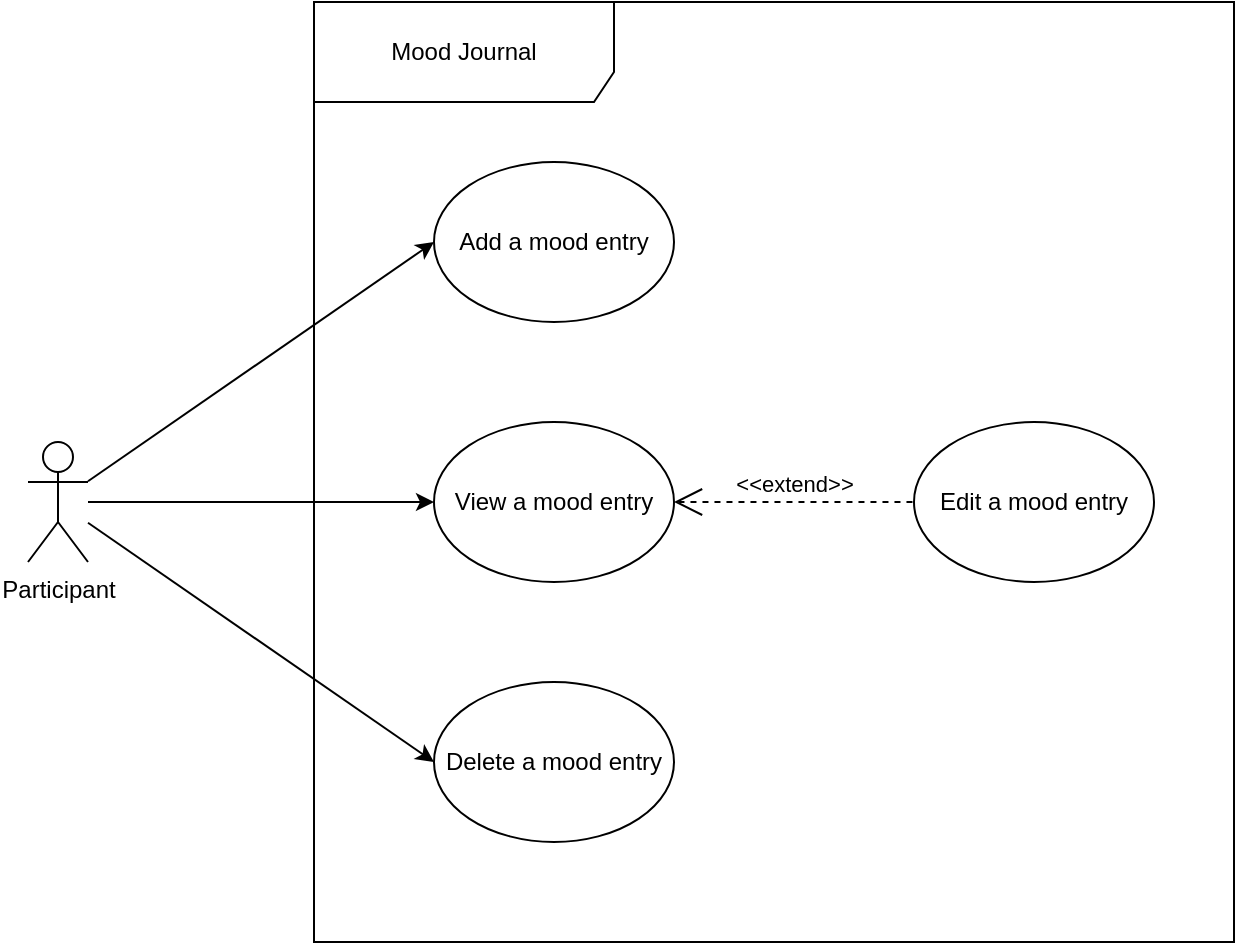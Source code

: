 <mxfile version="12.3.2" type="device" pages="1"><diagram id="MPzVk85SoiUDYI2aGzaJ" name="Mood Journal"><mxGraphModel dx="946" dy="725" grid="1" gridSize="10" guides="1" tooltips="1" connect="1" arrows="1" fold="1" page="1" pageScale="1" pageWidth="827" pageHeight="1169" math="0" shadow="0"><root><mxCell id="0"/><mxCell id="1" parent="0"/><mxCell id="8ZvXLqT2ydjNxi2zeX_P-25" value="Participant" style="shape=umlActor;verticalLabelPosition=bottom;labelBackgroundColor=#ffffff;verticalAlign=top;html=1;" vertex="1" parent="1"><mxGeometry x="40" y="260" width="30" height="60" as="geometry"/></mxCell><mxCell id="8ZvXLqT2ydjNxi2zeX_P-31" value="" style="endArrow=classic;html=1;entryX=0;entryY=0.5;entryDx=0;entryDy=0;" edge="1" parent="1" source="8ZvXLqT2ydjNxi2zeX_P-25" target="8ZvXLqT2ydjNxi2zeX_P-27"><mxGeometry width="50" height="50" relative="1" as="geometry"><mxPoint x="100" y="270" as="sourcePoint"/><mxPoint x="170.711" y="220" as="targetPoint"/></mxGeometry></mxCell><mxCell id="8ZvXLqT2ydjNxi2zeX_P-32" value="" style="endArrow=classic;html=1;entryX=0;entryY=0.5;entryDx=0;entryDy=0;" edge="1" parent="1" source="8ZvXLqT2ydjNxi2zeX_P-25" target="8ZvXLqT2ydjNxi2zeX_P-26"><mxGeometry width="50" height="50" relative="1" as="geometry"><mxPoint x="100" y="270" as="sourcePoint"/><mxPoint x="170.711" y="220" as="targetPoint"/></mxGeometry></mxCell><mxCell id="8ZvXLqT2ydjNxi2zeX_P-33" value="" style="endArrow=classic;html=1;entryX=0;entryY=0.5;entryDx=0;entryDy=0;" edge="1" parent="1" source="8ZvXLqT2ydjNxi2zeX_P-25" target="8ZvXLqT2ydjNxi2zeX_P-29"><mxGeometry width="50" height="50" relative="1" as="geometry"><mxPoint x="100" y="270" as="sourcePoint"/><mxPoint x="170.711" y="220" as="targetPoint"/></mxGeometry></mxCell><mxCell id="8ZvXLqT2ydjNxi2zeX_P-39" value="" style="group" vertex="1" connectable="0" parent="1"><mxGeometry x="183" y="40" width="460" height="470" as="geometry"/></mxCell><mxCell id="8ZvXLqT2ydjNxi2zeX_P-24" value="Mood Journal" style="shape=umlFrame;whiteSpace=wrap;html=1;width=150;height=50;" vertex="1" parent="8ZvXLqT2ydjNxi2zeX_P-39"><mxGeometry width="460" height="470" as="geometry"/></mxCell><mxCell id="8ZvXLqT2ydjNxi2zeX_P-26" value="Add a mood entry" style="ellipse;whiteSpace=wrap;html=1;" vertex="1" parent="8ZvXLqT2ydjNxi2zeX_P-39"><mxGeometry x="60" y="80" width="120" height="80" as="geometry"/></mxCell><mxCell id="8ZvXLqT2ydjNxi2zeX_P-27" value="View a mood entry" style="ellipse;whiteSpace=wrap;html=1;" vertex="1" parent="8ZvXLqT2ydjNxi2zeX_P-39"><mxGeometry x="60" y="210" width="120" height="80" as="geometry"/></mxCell><mxCell id="8ZvXLqT2ydjNxi2zeX_P-28" value="Edit a mood entry" style="ellipse;whiteSpace=wrap;html=1;" vertex="1" parent="8ZvXLqT2ydjNxi2zeX_P-39"><mxGeometry x="300" y="210" width="120" height="80" as="geometry"/></mxCell><mxCell id="8ZvXLqT2ydjNxi2zeX_P-29" value="Delete a mood entry" style="ellipse;whiteSpace=wrap;html=1;" vertex="1" parent="8ZvXLqT2ydjNxi2zeX_P-39"><mxGeometry x="60" y="340" width="120" height="80" as="geometry"/></mxCell><mxCell id="8ZvXLqT2ydjNxi2zeX_P-38" value="&amp;lt;&amp;lt;extend&amp;gt;&amp;gt;" style="edgeStyle=none;html=1;startArrow=open;endArrow=none;startSize=12;verticalAlign=bottom;dashed=1;labelBackgroundColor=none;entryX=0;entryY=0.5;entryDx=0;entryDy=0;" edge="1" parent="8ZvXLqT2ydjNxi2zeX_P-39" source="8ZvXLqT2ydjNxi2zeX_P-27" target="8ZvXLqT2ydjNxi2zeX_P-28"><mxGeometry width="160" relative="1" as="geometry"><mxPoint x="180" y="250" as="sourcePoint"/><mxPoint x="270" y="250" as="targetPoint"/></mxGeometry></mxCell></root></mxGraphModel></diagram></mxfile>
